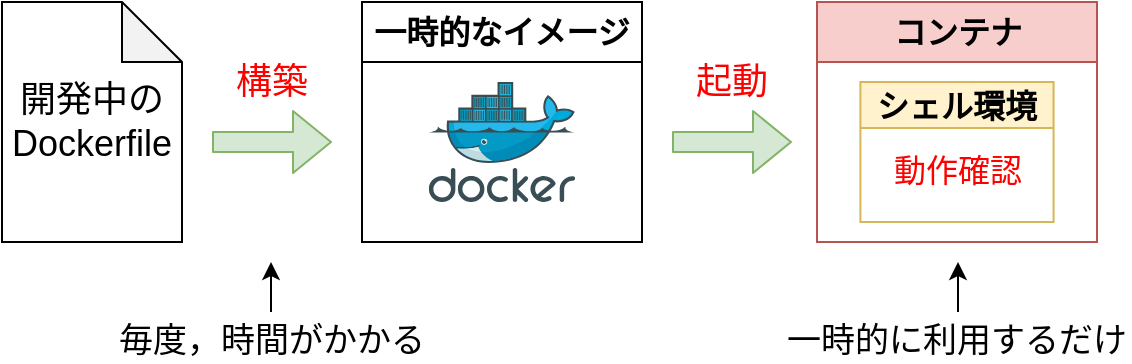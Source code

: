 <mxfile>
    <diagram id="O9MsgoVJyA5zUJ9LyIUo" name="ページ1">
        <mxGraphModel dx="522" dy="569" grid="1" gridSize="10" guides="1" tooltips="1" connect="1" arrows="1" fold="1" page="1" pageScale="1" pageWidth="583" pageHeight="413" math="0" shadow="0">
            <root>
                <mxCell id="0"/>
                <mxCell id="1" parent="0"/>
                <mxCell id="2" value="&lt;font style=&quot;font-size: 18px;&quot;&gt;開発中の&lt;br&gt;Dockerfile&lt;/font&gt;" style="shape=note;whiteSpace=wrap;html=1;backgroundOutline=1;darkOpacity=0.05;" parent="1" vertex="1">
                    <mxGeometry width="90" height="120" as="geometry"/>
                </mxCell>
                <mxCell id="24" value="" style="shape=flexArrow;endArrow=classic;html=1;fontSize=18;fontColor=#000000;fillColor=#d5e8d4;strokeColor=#82b366;" parent="1" edge="1">
                    <mxGeometry width="50" height="50" relative="1" as="geometry">
                        <mxPoint x="105" y="70" as="sourcePoint"/>
                        <mxPoint x="165" y="70" as="targetPoint"/>
                    </mxGeometry>
                </mxCell>
                <mxCell id="25" value="&lt;font color=&quot;#ff0000&quot;&gt;構築&lt;/font&gt;" style="text;html=1;strokeColor=none;fillColor=none;align=center;verticalAlign=middle;whiteSpace=wrap;rounded=0;labelBackgroundColor=#FFFFFF;fontSize=18;fontColor=#000000;" parent="1" vertex="1">
                    <mxGeometry x="115" y="30" width="40" height="20" as="geometry"/>
                </mxCell>
                <mxCell id="26" value="&lt;font style=&quot;font-size: 16px;&quot;&gt;一時的なイメージ&lt;/font&gt;" style="swimlane;whiteSpace=wrap;html=1;startSize=30;" parent="1" vertex="1">
                    <mxGeometry x="180" width="140" height="120" as="geometry"/>
                </mxCell>
                <mxCell id="27" value="" style="sketch=0;aspect=fixed;html=1;points=[];align=center;image;fontSize=12;image=img/lib/mscae/Docker.svg;" parent="26" vertex="1">
                    <mxGeometry x="33.41" y="40" width="73.17" height="60" as="geometry"/>
                </mxCell>
                <mxCell id="33" value="&lt;font color=&quot;#ff0000&quot;&gt;起動&lt;/font&gt;" style="text;html=1;strokeColor=none;fillColor=none;align=center;verticalAlign=middle;whiteSpace=wrap;rounded=0;labelBackgroundColor=#FFFFFF;fontSize=18;fontColor=#000000;" parent="1" vertex="1">
                    <mxGeometry x="345" y="30" width="40" height="20" as="geometry"/>
                </mxCell>
                <mxCell id="39" value="&lt;font style=&quot;font-size: 17px;&quot;&gt;毎度，時間がかかる&lt;/font&gt;" style="text;html=1;strokeColor=none;fillColor=none;align=center;verticalAlign=middle;whiteSpace=wrap;rounded=0;" parent="1" vertex="1">
                    <mxGeometry x="55" y="160" width="160" height="20" as="geometry"/>
                </mxCell>
                <mxCell id="43" value="&lt;font style=&quot;font-size: 16px;&quot;&gt;コンテナ&lt;/font&gt;" style="swimlane;whiteSpace=wrap;html=1;startSize=30;fillColor=#f8cecc;strokeColor=#b85450;" parent="1" vertex="1">
                    <mxGeometry x="407.5" width="140" height="120" as="geometry"/>
                </mxCell>
                <mxCell id="44" value="シェル環境" style="swimlane;whiteSpace=wrap;html=1;fontSize=16;startSize=23;fillColor=#fff2cc;strokeColor=#d6b656;" parent="43" vertex="1">
                    <mxGeometry x="21.71" y="40" width="96.58" height="70" as="geometry"/>
                </mxCell>
                <mxCell id="47" value="&lt;font color=&quot;#ff0000&quot;&gt;動作確認&lt;/font&gt;" style="text;html=1;strokeColor=none;fillColor=none;align=center;verticalAlign=middle;whiteSpace=wrap;rounded=0;fontSize=16;" parent="44" vertex="1">
                    <mxGeometry x="14.29" y="35" width="68" height="18" as="geometry"/>
                </mxCell>
                <mxCell id="48" value="" style="endArrow=classic;html=1;" parent="1" edge="1">
                    <mxGeometry width="50" height="50" relative="1" as="geometry">
                        <mxPoint x="134.51" y="155" as="sourcePoint"/>
                        <mxPoint x="134.51" y="130" as="targetPoint"/>
                    </mxGeometry>
                </mxCell>
                <mxCell id="52" value="" style="shape=flexArrow;endArrow=classic;html=1;fontSize=18;fontColor=#000000;fillColor=#d5e8d4;strokeColor=#82b366;" parent="1" edge="1">
                    <mxGeometry width="50" height="50" relative="1" as="geometry">
                        <mxPoint x="335" y="70" as="sourcePoint"/>
                        <mxPoint x="395" y="70" as="targetPoint"/>
                    </mxGeometry>
                </mxCell>
                <mxCell id="55" value="&lt;font style=&quot;font-size: 17px;&quot;&gt;一時的に利用するだけ&lt;/font&gt;" style="text;html=1;strokeColor=none;fillColor=none;align=center;verticalAlign=middle;whiteSpace=wrap;rounded=0;" parent="1" vertex="1">
                    <mxGeometry x="391.25" y="160" width="172.5" height="20" as="geometry"/>
                </mxCell>
                <mxCell id="56" value="" style="endArrow=classic;html=1;" parent="1" edge="1">
                    <mxGeometry width="50" height="50" relative="1" as="geometry">
                        <mxPoint x="478" y="155" as="sourcePoint"/>
                        <mxPoint x="478" y="130" as="targetPoint"/>
                    </mxGeometry>
                </mxCell>
            </root>
        </mxGraphModel>
    </diagram>
</mxfile>